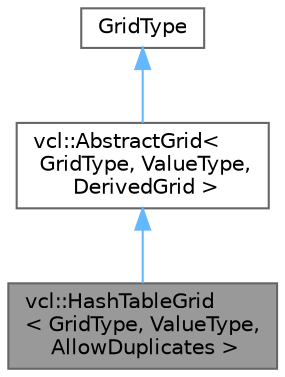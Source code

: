 digraph "vcl::HashTableGrid&lt; GridType, ValueType, AllowDuplicates &gt;"
{
 // LATEX_PDF_SIZE
  bgcolor="transparent";
  edge [fontname=Helvetica,fontsize=10,labelfontname=Helvetica,labelfontsize=10];
  node [fontname=Helvetica,fontsize=10,shape=box,height=0.2,width=0.4];
  Node1 [label="vcl::HashTableGrid\l\< GridType, ValueType,\l AllowDuplicates \>",height=0.2,width=0.4,color="gray40", fillcolor="grey60", style="filled", fontcolor="black",tooltip="The HashTableGrid class stores N-Dimensional spatial elements (that could be anything on which it can..."];
  Node2 -> Node1 [dir="back",color="steelblue1",style="solid"];
  Node2 [label="vcl::AbstractGrid\<\l GridType, ValueType,\l DerivedGrid \>",height=0.2,width=0.4,color="gray40", fillcolor="white", style="filled",URL="$classvcl_1_1AbstractGrid.html",tooltip="The AbstractGrid class describes a generic Spatial Data Structure organized on a regular grid,..."];
  Node3 -> Node2 [dir="back",color="steelblue1",style="solid"];
  Node3 [label="GridType",height=0.2,width=0.4,color="gray40", fillcolor="white", style="filled",tooltip=" "];
}
